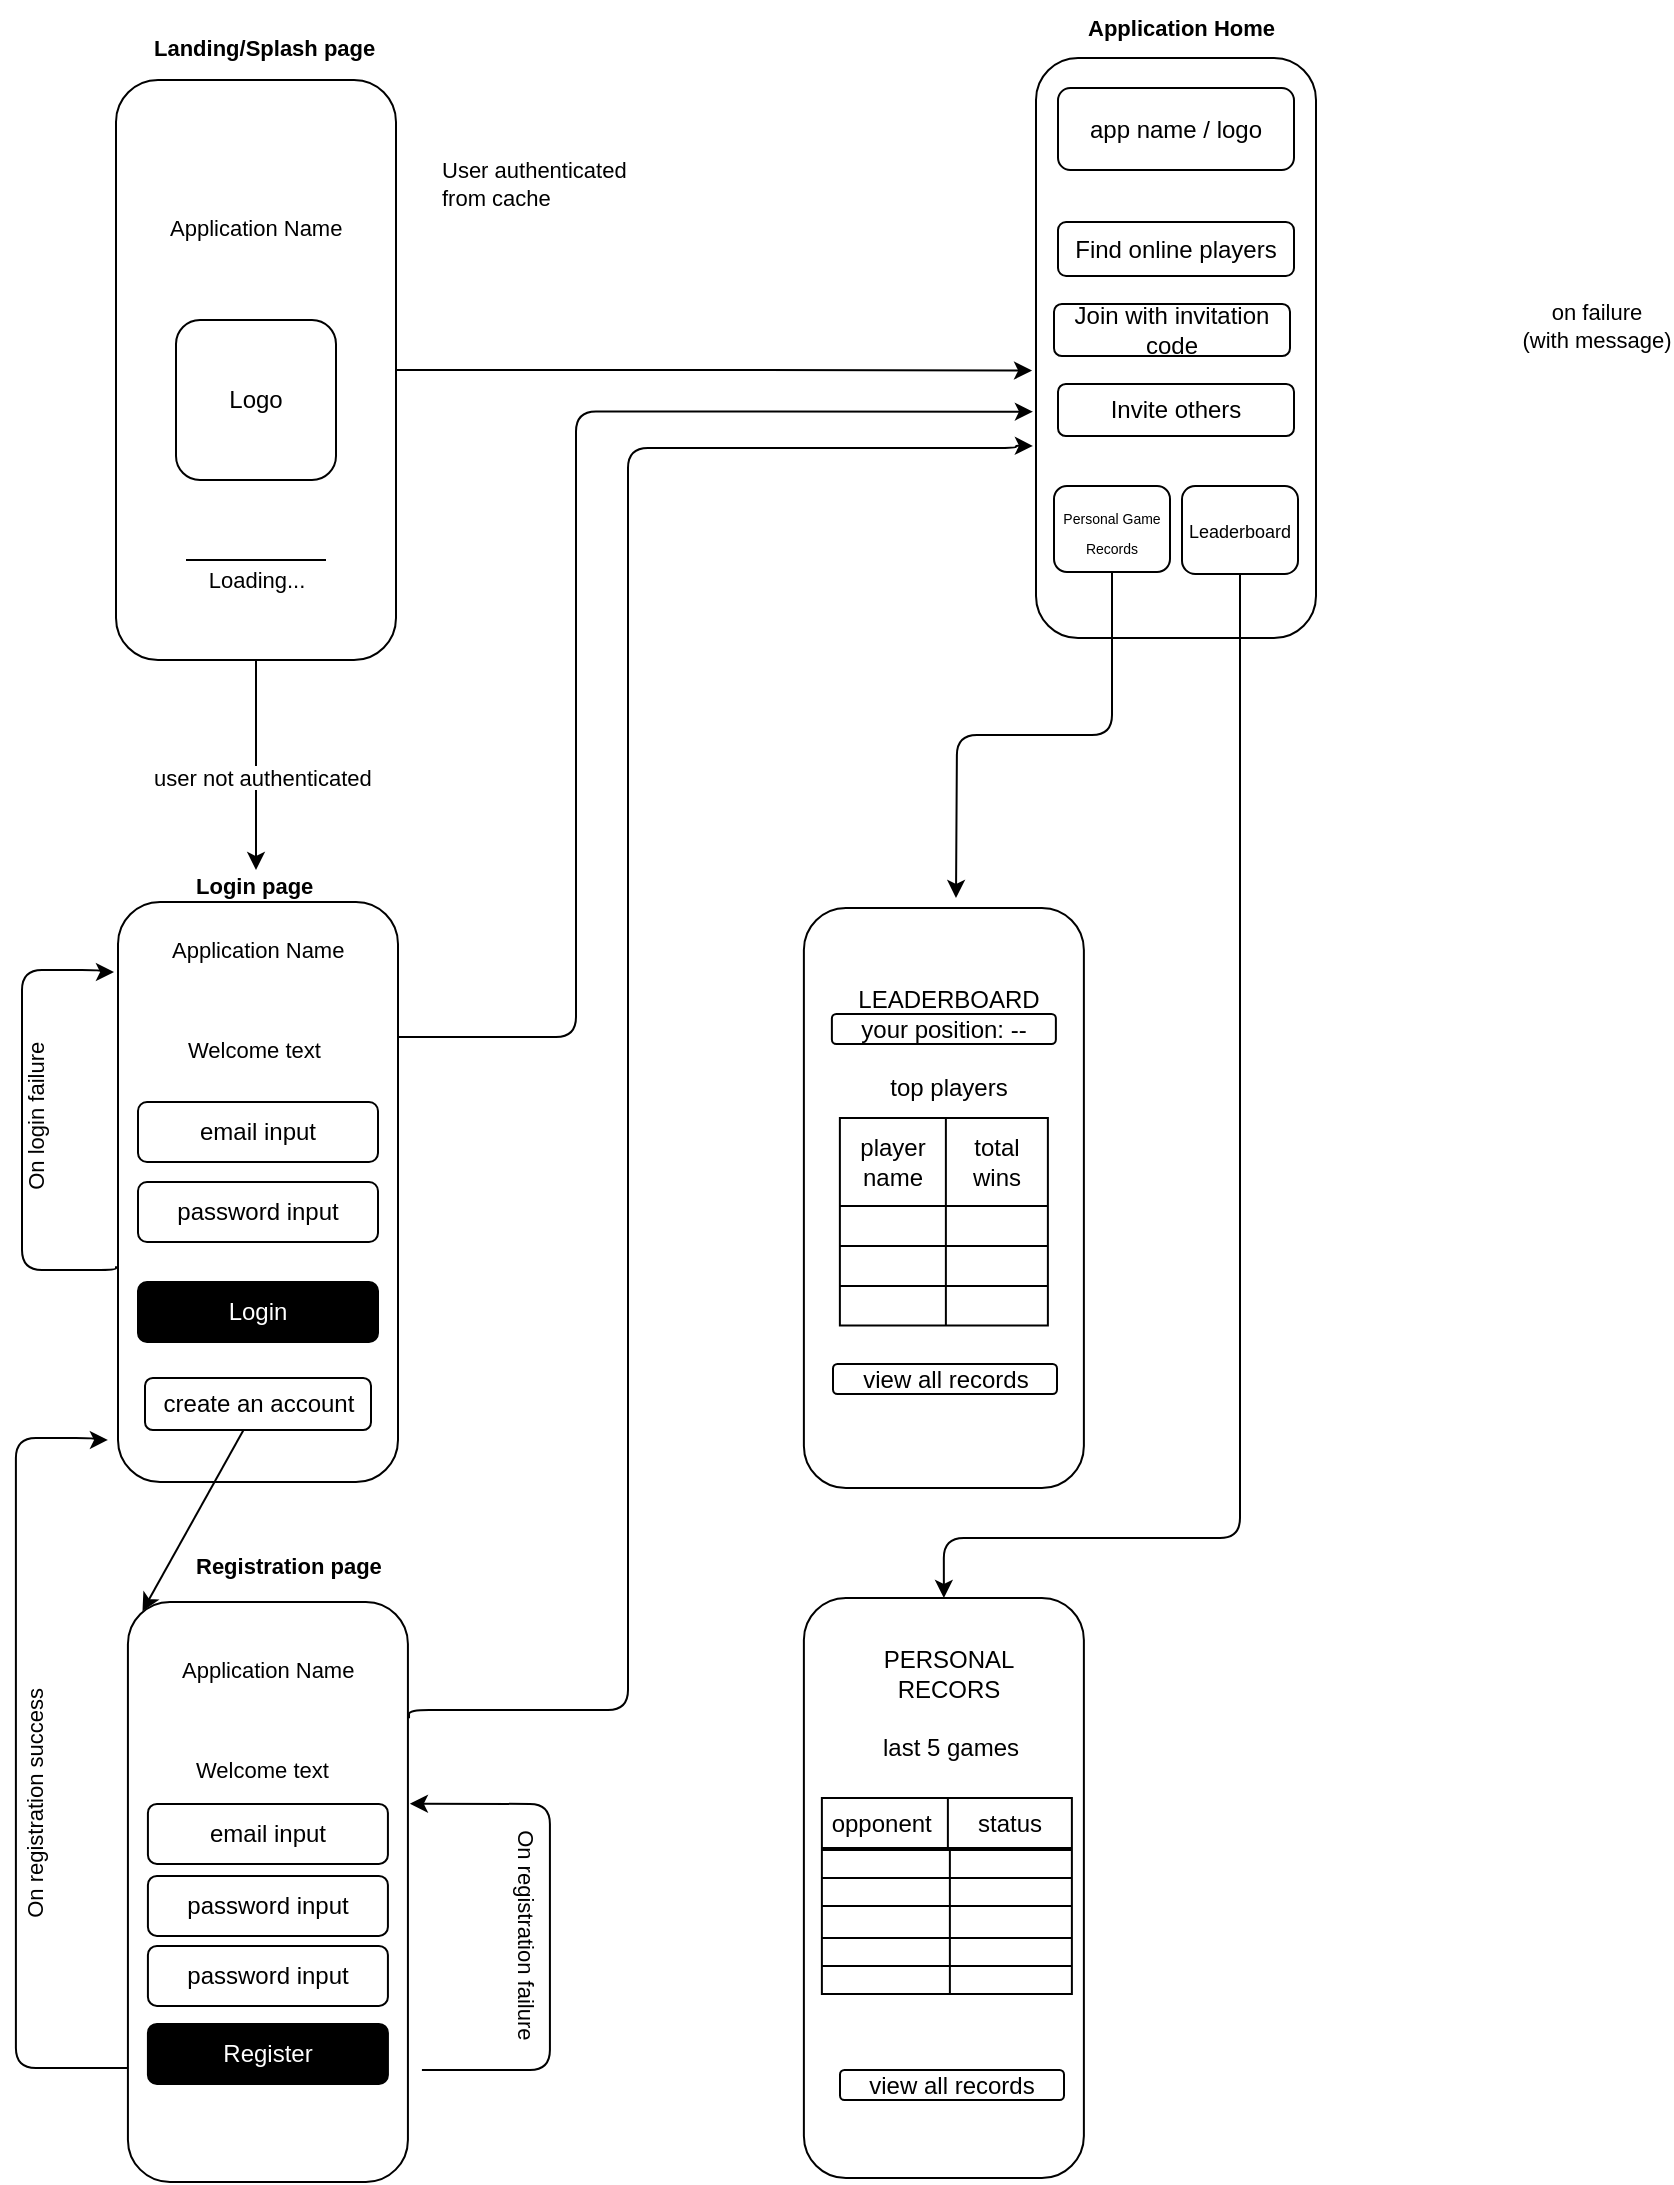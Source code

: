 <mxfile version="22.0.8" type="device">
  <diagram name="Page-1" id="q21v9VMaZ5GQ3Boq6yVd">
    <mxGraphModel dx="1396" dy="890" grid="1" gridSize="10" guides="1" tooltips="1" connect="1" arrows="1" fold="1" page="1" pageScale="1" pageWidth="1920" pageHeight="1200" math="0" shadow="0">
      <root>
        <mxCell id="0" />
        <mxCell id="1" parent="0" />
        <mxCell id="XXvjQiuoDlwYBHkbLlCv-8" value="" style="endArrow=classic;html=1;rounded=1;exitX=0.5;exitY=1;exitDx=0;exitDy=0;labelBackgroundColor=none;fontColor=default;" edge="1" parent="1" source="XXvjQiuoDlwYBHkbLlCv-12">
          <mxGeometry width="50" height="50" relative="1" as="geometry">
            <mxPoint x="430" y="471" as="sourcePoint" />
            <mxPoint x="140" y="446" as="targetPoint" />
          </mxGeometry>
        </mxCell>
        <mxCell id="XXvjQiuoDlwYBHkbLlCv-9" value="&lt;div style=&quot;text-align: center;&quot;&gt;&lt;span style=&quot;font-size: 11px; background-color: rgb(255, 255, 255);&quot;&gt;user not authenticated&lt;/span&gt;&lt;/div&gt;" style="text;whiteSpace=wrap;html=1;labelBackgroundColor=none;rounded=1;" vertex="1" parent="1">
          <mxGeometry x="87" y="386" width="112" height="32" as="geometry" />
        </mxCell>
        <mxCell id="XXvjQiuoDlwYBHkbLlCv-10" value="&lt;span style=&quot;color: rgb(0, 0, 0); font-family: Helvetica; font-size: 11px; font-style: normal; font-variant-ligatures: normal; font-variant-caps: normal; letter-spacing: normal; orphans: 2; text-align: center; text-indent: 0px; text-transform: none; widows: 2; word-spacing: 0px; -webkit-text-stroke-width: 0px; background-color: rgb(255, 255, 255); text-decoration-thickness: initial; text-decoration-style: initial; text-decoration-color: initial; float: none; display: inline !important;&quot;&gt;Landing/Splash page&lt;/span&gt;" style="text;whiteSpace=wrap;html=1;labelBackgroundColor=none;rounded=1;fontStyle=1" vertex="1" parent="1">
          <mxGeometry x="87" y="21" width="115" height="40" as="geometry" />
        </mxCell>
        <mxCell id="XXvjQiuoDlwYBHkbLlCv-11" value="" style="group;labelBackgroundColor=none;rounded=1;" vertex="1" connectable="0" parent="1">
          <mxGeometry x="70" y="51" width="140" height="290" as="geometry" />
        </mxCell>
        <mxCell id="XXvjQiuoDlwYBHkbLlCv-12" value="" style="rounded=1;whiteSpace=wrap;html=1;labelBackgroundColor=none;" vertex="1" parent="XXvjQiuoDlwYBHkbLlCv-11">
          <mxGeometry width="140" height="290" as="geometry" />
        </mxCell>
        <mxCell id="XXvjQiuoDlwYBHkbLlCv-13" value="Logo" style="whiteSpace=wrap;html=1;aspect=fixed;labelBackgroundColor=none;rounded=1;" vertex="1" parent="XXvjQiuoDlwYBHkbLlCv-11">
          <mxGeometry x="30" y="120" width="80" height="80" as="geometry" />
        </mxCell>
        <mxCell id="XXvjQiuoDlwYBHkbLlCv-14" value="" style="endArrow=none;html=1;rounded=1;labelBackgroundColor=none;fontColor=default;" edge="1" parent="XXvjQiuoDlwYBHkbLlCv-11">
          <mxGeometry width="50" height="50" relative="1" as="geometry">
            <mxPoint x="35" y="240" as="sourcePoint" />
            <mxPoint x="105" y="240" as="targetPoint" />
          </mxGeometry>
        </mxCell>
        <mxCell id="XXvjQiuoDlwYBHkbLlCv-15" value="Loading..." style="edgeLabel;html=1;align=center;verticalAlign=middle;resizable=0;points=[];labelBackgroundColor=none;rounded=1;" vertex="1" connectable="0" parent="XXvjQiuoDlwYBHkbLlCv-14">
          <mxGeometry x="0.6" y="-4" relative="1" as="geometry">
            <mxPoint x="-21" y="6" as="offset" />
          </mxGeometry>
        </mxCell>
        <mxCell id="XXvjQiuoDlwYBHkbLlCv-16" value="&lt;span style=&quot;color: rgb(0, 0, 0); font-family: Helvetica; font-size: 11px; font-style: normal; font-variant-ligatures: normal; font-variant-caps: normal; font-weight: 400; letter-spacing: normal; orphans: 2; text-align: center; text-indent: 0px; text-transform: none; widows: 2; word-spacing: 0px; -webkit-text-stroke-width: 0px; background-color: rgb(255, 255, 255); text-decoration-thickness: initial; text-decoration-style: initial; text-decoration-color: initial; float: none; display: inline !important;&quot;&gt;Application Name&lt;/span&gt;" style="text;whiteSpace=wrap;html=1;labelBackgroundColor=none;rounded=1;" vertex="1" parent="XXvjQiuoDlwYBHkbLlCv-11">
          <mxGeometry x="25" y="60" width="90" height="40" as="geometry" />
        </mxCell>
        <mxCell id="XXvjQiuoDlwYBHkbLlCv-17" value="" style="group;labelBackgroundColor=none;rounded=1;" vertex="1" connectable="0" parent="1">
          <mxGeometry x="71" y="462" width="140" height="290" as="geometry" />
        </mxCell>
        <mxCell id="XXvjQiuoDlwYBHkbLlCv-18" value="" style="rounded=1;whiteSpace=wrap;html=1;labelBackgroundColor=none;" vertex="1" parent="XXvjQiuoDlwYBHkbLlCv-17">
          <mxGeometry width="140" height="290" as="geometry" />
        </mxCell>
        <mxCell id="XXvjQiuoDlwYBHkbLlCv-19" value="&lt;span style=&quot;color: rgb(0, 0, 0); font-family: Helvetica; font-size: 11px; font-style: normal; font-variant-ligatures: normal; font-variant-caps: normal; font-weight: 400; letter-spacing: normal; orphans: 2; text-align: center; text-indent: 0px; text-transform: none; widows: 2; word-spacing: 0px; -webkit-text-stroke-width: 0px; background-color: rgb(255, 255, 255); text-decoration-thickness: initial; text-decoration-style: initial; text-decoration-color: initial; float: none; display: inline !important;&quot;&gt;Application Name&lt;/span&gt;" style="text;whiteSpace=wrap;html=1;labelBackgroundColor=none;rounded=1;" vertex="1" parent="XXvjQiuoDlwYBHkbLlCv-17">
          <mxGeometry x="25" y="10" width="90" height="40" as="geometry" />
        </mxCell>
        <mxCell id="XXvjQiuoDlwYBHkbLlCv-20" value="&lt;span style=&quot;color: rgb(0, 0, 0); font-family: Helvetica; font-size: 11px; font-style: normal; font-variant-ligatures: normal; font-variant-caps: normal; font-weight: 400; letter-spacing: normal; orphans: 2; text-align: center; text-indent: 0px; text-transform: none; widows: 2; word-spacing: 0px; -webkit-text-stroke-width: 0px; background-color: rgb(255, 255, 255); text-decoration-thickness: initial; text-decoration-style: initial; text-decoration-color: initial; float: none; display: inline !important;&quot;&gt;Welcome text&lt;/span&gt;" style="text;whiteSpace=wrap;html=1;labelBackgroundColor=none;rounded=1;" vertex="1" parent="XXvjQiuoDlwYBHkbLlCv-17">
          <mxGeometry x="32.5" y="60" width="75" height="40" as="geometry" />
        </mxCell>
        <mxCell id="XXvjQiuoDlwYBHkbLlCv-21" value="email input" style="rounded=1;whiteSpace=wrap;html=1;labelBackgroundColor=none;" vertex="1" parent="XXvjQiuoDlwYBHkbLlCv-17">
          <mxGeometry x="10" y="100" width="120" height="30" as="geometry" />
        </mxCell>
        <mxCell id="XXvjQiuoDlwYBHkbLlCv-22" value="password input" style="rounded=1;whiteSpace=wrap;html=1;labelBackgroundColor=none;" vertex="1" parent="XXvjQiuoDlwYBHkbLlCv-17">
          <mxGeometry x="10" y="140" width="120" height="30" as="geometry" />
        </mxCell>
        <mxCell id="XXvjQiuoDlwYBHkbLlCv-23" value="&lt;font color=&quot;#ffffff&quot;&gt;Login&lt;/font&gt;" style="rounded=1;whiteSpace=wrap;html=1;labelBackgroundColor=none;fillColor=#000000;" vertex="1" parent="XXvjQiuoDlwYBHkbLlCv-17">
          <mxGeometry x="10" y="190" width="120" height="30" as="geometry" />
        </mxCell>
        <mxCell id="XXvjQiuoDlwYBHkbLlCv-24" value="create an account" style="text;html=1;align=center;verticalAlign=middle;resizable=0;points=[];autosize=1;strokeColor=default;fillColor=none;labelBackgroundColor=none;rounded=1;" vertex="1" parent="XXvjQiuoDlwYBHkbLlCv-17">
          <mxGeometry x="13.5" y="238" width="113" height="26" as="geometry" />
        </mxCell>
        <mxCell id="XXvjQiuoDlwYBHkbLlCv-25" value="" style="rounded=1;whiteSpace=wrap;html=1;labelBackgroundColor=none;" vertex="1" parent="1">
          <mxGeometry x="75.96" y="811.96" width="140" height="290" as="geometry" />
        </mxCell>
        <mxCell id="XXvjQiuoDlwYBHkbLlCv-26" value="" style="group;labelBackgroundColor=none;rounded=1;" vertex="1" connectable="0" parent="1">
          <mxGeometry x="85.96" y="831.96" width="120" height="210" as="geometry" />
        </mxCell>
        <mxCell id="XXvjQiuoDlwYBHkbLlCv-27" value="&lt;span style=&quot;color: rgb(0, 0, 0); font-family: Helvetica; font-size: 11px; font-style: normal; font-variant-ligatures: normal; font-variant-caps: normal; font-weight: 400; letter-spacing: normal; orphans: 2; text-align: center; text-indent: 0px; text-transform: none; widows: 2; word-spacing: 0px; -webkit-text-stroke-width: 0px; background-color: rgb(255, 255, 255); text-decoration-thickness: initial; text-decoration-style: initial; text-decoration-color: initial; float: none; display: inline !important;&quot;&gt;Application Name&lt;/span&gt;" style="text;whiteSpace=wrap;html=1;labelBackgroundColor=none;rounded=1;" vertex="1" parent="XXvjQiuoDlwYBHkbLlCv-26">
          <mxGeometry x="15" width="90" height="40" as="geometry" />
        </mxCell>
        <mxCell id="XXvjQiuoDlwYBHkbLlCv-28" value="&lt;span style=&quot;color: rgb(0, 0, 0); font-family: Helvetica; font-size: 11px; font-style: normal; font-variant-ligatures: normal; font-variant-caps: normal; font-weight: 400; letter-spacing: normal; orphans: 2; text-align: center; text-indent: 0px; text-transform: none; widows: 2; word-spacing: 0px; -webkit-text-stroke-width: 0px; background-color: rgb(255, 255, 255); text-decoration-thickness: initial; text-decoration-style: initial; text-decoration-color: initial; float: none; display: inline !important;&quot;&gt;Welcome text&lt;/span&gt;" style="text;whiteSpace=wrap;html=1;labelBackgroundColor=none;rounded=1;" vertex="1" parent="XXvjQiuoDlwYBHkbLlCv-26">
          <mxGeometry x="22.5" y="50" width="75" height="40" as="geometry" />
        </mxCell>
        <mxCell id="XXvjQiuoDlwYBHkbLlCv-29" value="email input" style="rounded=1;whiteSpace=wrap;html=1;labelBackgroundColor=none;" vertex="1" parent="XXvjQiuoDlwYBHkbLlCv-26">
          <mxGeometry y="81" width="120" height="30" as="geometry" />
        </mxCell>
        <mxCell id="XXvjQiuoDlwYBHkbLlCv-30" value="password input" style="rounded=1;whiteSpace=wrap;html=1;labelBackgroundColor=none;" vertex="1" parent="XXvjQiuoDlwYBHkbLlCv-26">
          <mxGeometry y="117" width="120" height="30" as="geometry" />
        </mxCell>
        <mxCell id="XXvjQiuoDlwYBHkbLlCv-31" value="password input" style="rounded=1;whiteSpace=wrap;html=1;labelBackgroundColor=none;" vertex="1" parent="XXvjQiuoDlwYBHkbLlCv-26">
          <mxGeometry y="152" width="120" height="30" as="geometry" />
        </mxCell>
        <mxCell id="XXvjQiuoDlwYBHkbLlCv-32" value="&lt;font color=&quot;#ffffff&quot;&gt;Register&lt;/font&gt;" style="rounded=1;whiteSpace=wrap;html=1;labelBackgroundColor=none;fillColor=#000000;" vertex="1" parent="1">
          <mxGeometry x="85.96" y="1022.96" width="120" height="30" as="geometry" />
        </mxCell>
        <mxCell id="XXvjQiuoDlwYBHkbLlCv-33" value="" style="endArrow=classic;html=1;rounded=1;entryX=0.052;entryY=0.016;entryDx=0;entryDy=0;entryPerimeter=0;labelBackgroundColor=none;fontColor=default;" edge="1" parent="1" source="XXvjQiuoDlwYBHkbLlCv-24" target="XXvjQiuoDlwYBHkbLlCv-25">
          <mxGeometry width="50" height="50" relative="1" as="geometry">
            <mxPoint x="139.956" y="752.96" as="sourcePoint" />
            <mxPoint x="357.96" y="831.96" as="targetPoint" />
          </mxGeometry>
        </mxCell>
        <mxCell id="XXvjQiuoDlwYBHkbLlCv-34" style="edgeStyle=orthogonalEdgeStyle;rounded=1;orthogonalLoop=1;jettySize=auto;html=1;exitX=0;exitY=0.25;exitDx=0;exitDy=0;labelBackgroundColor=none;fontColor=default;" edge="1" parent="1">
          <mxGeometry relative="1" as="geometry">
            <mxPoint x="65.96" y="730.96" as="targetPoint" />
            <mxPoint x="75.96" y="1044.96" as="sourcePoint" />
            <Array as="points">
              <mxPoint x="19.96" y="1044.96" />
              <mxPoint x="19.96" y="729.96" />
              <mxPoint x="59.96" y="729.96" />
              <mxPoint x="59.96" y="730.96" />
            </Array>
          </mxGeometry>
        </mxCell>
        <mxCell id="XXvjQiuoDlwYBHkbLlCv-35" value="&amp;nbsp; On registration success&amp;nbsp;&amp;nbsp;" style="edgeLabel;html=1;align=center;verticalAlign=middle;resizable=0;points=[];rotation=270;labelBackgroundColor=none;rounded=1;" vertex="1" connectable="0" parent="XXvjQiuoDlwYBHkbLlCv-34">
          <mxGeometry x="-0.843" y="3" relative="1" as="geometry">
            <mxPoint x="-14" y="-135" as="offset" />
          </mxGeometry>
        </mxCell>
        <mxCell id="XXvjQiuoDlwYBHkbLlCv-36" value="" style="endArrow=classic;html=1;rounded=1;entryX=1.007;entryY=0.348;entryDx=0;entryDy=0;entryPerimeter=0;labelBackgroundColor=none;fontColor=default;" edge="1" parent="1" target="XXvjQiuoDlwYBHkbLlCv-25">
          <mxGeometry width="50" height="50" relative="1" as="geometry">
            <mxPoint x="222.96" y="1045.96" as="sourcePoint" />
            <mxPoint x="233.96" y="909.96" as="targetPoint" />
            <Array as="points">
              <mxPoint x="286.96" y="1045.96" />
              <mxPoint x="286.96" y="912.96" />
            </Array>
          </mxGeometry>
        </mxCell>
        <mxCell id="XXvjQiuoDlwYBHkbLlCv-37" value="&lt;span style=&quot;color: rgb(0, 0, 0); font-family: Helvetica; font-size: 11px; font-style: normal; font-variant-ligatures: normal; font-variant-caps: normal; font-weight: 400; letter-spacing: normal; orphans: 2; text-align: center; text-indent: 0px; text-transform: none; widows: 2; word-spacing: 0px; -webkit-text-stroke-width: 0px; background-color: rgb(255, 255, 255); text-decoration-thickness: initial; text-decoration-style: initial; text-decoration-color: initial; float: none; display: inline !important;&quot;&gt;&amp;nbsp; On registration failure&amp;nbsp;&amp;nbsp;&lt;/span&gt;" style="text;whiteSpace=wrap;html=1;rotation=90;labelBackgroundColor=none;rounded=1;" vertex="1" parent="1">
          <mxGeometry x="196.003" y="974.964" width="150" height="36" as="geometry" />
        </mxCell>
        <mxCell id="XXvjQiuoDlwYBHkbLlCv-38" style="edgeStyle=orthogonalEdgeStyle;rounded=1;orthogonalLoop=1;jettySize=auto;html=1;exitX=-0.007;exitY=0.628;exitDx=0;exitDy=0;exitPerimeter=0;labelBackgroundColor=none;fontColor=default;" edge="1" parent="1" source="XXvjQiuoDlwYBHkbLlCv-18">
          <mxGeometry relative="1" as="geometry">
            <mxPoint x="69" y="497" as="targetPoint" />
            <mxPoint x="79" y="811" as="sourcePoint" />
            <Array as="points">
              <mxPoint x="70" y="646" />
              <mxPoint x="23" y="646" />
              <mxPoint x="23" y="496" />
              <mxPoint x="63" y="496" />
            </Array>
          </mxGeometry>
        </mxCell>
        <mxCell id="XXvjQiuoDlwYBHkbLlCv-39" value="&amp;nbsp; On login failure&amp;nbsp;&amp;nbsp;" style="edgeLabel;html=1;align=center;verticalAlign=middle;resizable=0;points=[];rotation=270;labelBackgroundColor=none;rounded=1;" vertex="1" connectable="0" parent="XXvjQiuoDlwYBHkbLlCv-38">
          <mxGeometry x="-0.843" y="3" relative="1" as="geometry">
            <mxPoint x="-23" y="-79" as="offset" />
          </mxGeometry>
        </mxCell>
        <mxCell id="XXvjQiuoDlwYBHkbLlCv-40" value="&lt;span style=&quot;color: rgb(0, 0, 0); font-family: Helvetica; font-size: 11px; font-style: normal; font-variant-ligatures: normal; font-variant-caps: normal; font-weight: 400; letter-spacing: normal; orphans: 2; text-align: center; text-indent: 0px; text-transform: none; widows: 2; word-spacing: 0px; -webkit-text-stroke-width: 0px; background-color: rgb(255, 255, 255); text-decoration-thickness: initial; text-decoration-style: initial; text-decoration-color: initial; float: none; display: inline !important;&quot;&gt;User authenticated from cache&lt;/span&gt;" style="text;whiteSpace=wrap;html=1;labelBackgroundColor=none;rounded=1;" vertex="1" parent="1">
          <mxGeometry x="231" y="82" width="115" height="40" as="geometry" />
        </mxCell>
        <mxCell id="XXvjQiuoDlwYBHkbLlCv-41" value="&lt;span style=&quot;color: rgb(0, 0, 0); font-family: Helvetica; font-size: 11px; font-style: normal; font-variant-ligatures: normal; font-variant-caps: normal; letter-spacing: normal; orphans: 2; text-align: center; text-indent: 0px; text-transform: none; widows: 2; word-spacing: 0px; -webkit-text-stroke-width: 0px; background-color: rgb(255, 255, 255); text-decoration-thickness: initial; text-decoration-style: initial; text-decoration-color: initial; float: none; display: inline !important;&quot;&gt;Login page&lt;/span&gt;" style="text;whiteSpace=wrap;html=1;labelBackgroundColor=none;rounded=1;fontStyle=1" vertex="1" parent="1">
          <mxGeometry x="108" y="440" width="115" height="40" as="geometry" />
        </mxCell>
        <mxCell id="XXvjQiuoDlwYBHkbLlCv-42" value="&lt;span style=&quot;color: rgb(0, 0, 0); font-family: Helvetica; font-size: 11px; font-style: normal; font-variant-ligatures: normal; font-variant-caps: normal; letter-spacing: normal; orphans: 2; text-align: center; text-indent: 0px; text-transform: none; widows: 2; word-spacing: 0px; -webkit-text-stroke-width: 0px; background-color: rgb(255, 255, 255); text-decoration-thickness: initial; text-decoration-style: initial; text-decoration-color: initial; float: none; display: inline !important;&quot;&gt;Registration page&lt;/span&gt;" style="text;whiteSpace=wrap;html=1;labelBackgroundColor=none;rounded=1;fontStyle=1" vertex="1" parent="1">
          <mxGeometry x="108" y="780" width="115" height="40" as="geometry" />
        </mxCell>
        <mxCell id="XXvjQiuoDlwYBHkbLlCv-45" value="" style="rounded=1;whiteSpace=wrap;html=1;labelBackgroundColor=none;" vertex="1" parent="1">
          <mxGeometry x="530" y="40" width="140" height="290" as="geometry" />
        </mxCell>
        <mxCell id="XXvjQiuoDlwYBHkbLlCv-46" value="app name / logo" style="rounded=1;whiteSpace=wrap;html=1;labelBackgroundColor=none;" vertex="1" parent="1">
          <mxGeometry x="541" y="55" width="118" height="41" as="geometry" />
        </mxCell>
        <mxCell id="XXvjQiuoDlwYBHkbLlCv-47" value="Find online players" style="rounded=1;whiteSpace=wrap;html=1;labelBackgroundColor=none;" vertex="1" parent="1">
          <mxGeometry x="541" y="122" width="118" height="27" as="geometry" />
        </mxCell>
        <mxCell id="XXvjQiuoDlwYBHkbLlCv-48" value="Join with invitation code" style="rounded=1;whiteSpace=wrap;html=1;labelBackgroundColor=none;" vertex="1" parent="1">
          <mxGeometry x="539" y="163" width="118" height="26" as="geometry" />
        </mxCell>
        <mxCell id="XXvjQiuoDlwYBHkbLlCv-100" style="edgeStyle=orthogonalEdgeStyle;rounded=1;orthogonalLoop=1;jettySize=auto;html=1;exitX=0.5;exitY=1;exitDx=0;exitDy=0;" edge="1" parent="1" source="XXvjQiuoDlwYBHkbLlCv-49">
          <mxGeometry relative="1" as="geometry">
            <mxPoint x="490" y="460" as="targetPoint" />
          </mxGeometry>
        </mxCell>
        <mxCell id="XXvjQiuoDlwYBHkbLlCv-49" value="&lt;font style=&quot;font-size: 7px;&quot;&gt;Personal Game Records&lt;/font&gt;" style="rounded=1;whiteSpace=wrap;html=1;labelBackgroundColor=none;" vertex="1" parent="1">
          <mxGeometry x="539" y="254" width="58" height="43" as="geometry" />
        </mxCell>
        <mxCell id="XXvjQiuoDlwYBHkbLlCv-101" style="edgeStyle=orthogonalEdgeStyle;rounded=1;orthogonalLoop=1;jettySize=auto;html=1;exitX=0.5;exitY=1;exitDx=0;exitDy=0;entryX=0.5;entryY=0;entryDx=0;entryDy=0;" edge="1" parent="1" source="XXvjQiuoDlwYBHkbLlCv-50" target="XXvjQiuoDlwYBHkbLlCv-54">
          <mxGeometry relative="1" as="geometry">
            <Array as="points">
              <mxPoint x="632" y="780" />
              <mxPoint x="484" y="780" />
            </Array>
          </mxGeometry>
        </mxCell>
        <mxCell id="XXvjQiuoDlwYBHkbLlCv-50" value="&lt;font style=&quot;font-size: 9px;&quot;&gt;Leaderboard&lt;/font&gt;" style="rounded=1;whiteSpace=wrap;html=1;labelBackgroundColor=none;" vertex="1" parent="1">
          <mxGeometry x="603" y="254" width="58" height="44" as="geometry" />
        </mxCell>
        <mxCell id="XXvjQiuoDlwYBHkbLlCv-51" value="&amp;nbsp;on failure&amp;nbsp;&lt;br&gt;(with message)" style="edgeLabel;html=1;align=center;verticalAlign=middle;resizable=0;points=[];" vertex="1" connectable="0" parent="1">
          <mxGeometry x="809.996" y="174.003" as="geometry" />
        </mxCell>
        <mxCell id="XXvjQiuoDlwYBHkbLlCv-52" value="&lt;span style=&quot;color: rgb(0, 0, 0); font-family: Helvetica; font-size: 11px; font-style: normal; font-variant-ligatures: normal; font-variant-caps: normal; letter-spacing: normal; orphans: 2; text-align: center; text-indent: 0px; text-transform: none; widows: 2; word-spacing: 0px; -webkit-text-stroke-width: 0px; background-color: rgb(255, 255, 255); text-decoration-thickness: initial; text-decoration-style: initial; text-decoration-color: initial; float: none; display: inline !important;&quot;&gt;Application Home&amp;nbsp;&lt;/span&gt;" style="text;whiteSpace=wrap;html=1;labelBackgroundColor=none;rounded=1;fontStyle=1" vertex="1" parent="1">
          <mxGeometry x="553.94" y="11" width="115" height="40" as="geometry" />
        </mxCell>
        <mxCell id="XXvjQiuoDlwYBHkbLlCv-53" value="Invite others" style="rounded=1;whiteSpace=wrap;html=1;labelBackgroundColor=none;" vertex="1" parent="1">
          <mxGeometry x="541" y="203" width="118" height="26" as="geometry" />
        </mxCell>
        <mxCell id="XXvjQiuoDlwYBHkbLlCv-97" value="" style="group" vertex="1" connectable="0" parent="1">
          <mxGeometry x="413.94" y="455" width="140" height="290" as="geometry" />
        </mxCell>
        <mxCell id="XXvjQiuoDlwYBHkbLlCv-60" value="view all records" style="rounded=1;whiteSpace=wrap;html=1;" vertex="1" parent="XXvjQiuoDlwYBHkbLlCv-97">
          <mxGeometry x="4.56" y="228" width="112" height="15" as="geometry" />
        </mxCell>
        <mxCell id="XXvjQiuoDlwYBHkbLlCv-61" value="" style="rounded=1;whiteSpace=wrap;html=1;labelBackgroundColor=none;" vertex="1" parent="XXvjQiuoDlwYBHkbLlCv-97">
          <mxGeometry y="10" width="140" height="290" as="geometry" />
        </mxCell>
        <mxCell id="XXvjQiuoDlwYBHkbLlCv-79" value="LEADERBOARD" style="text;html=1;align=center;verticalAlign=middle;resizable=0;points=[];autosize=1;strokeColor=none;fillColor=none;" vertex="1" parent="XXvjQiuoDlwYBHkbLlCv-97">
          <mxGeometry x="17.56" y="43" width="109" height="26" as="geometry" />
        </mxCell>
        <mxCell id="XXvjQiuoDlwYBHkbLlCv-80" value="top players" style="text;html=1;align=center;verticalAlign=middle;resizable=0;points=[];autosize=1;strokeColor=none;fillColor=none;" vertex="1" parent="XXvjQiuoDlwYBHkbLlCv-97">
          <mxGeometry x="33.56" y="87" width="77" height="26" as="geometry" />
        </mxCell>
        <mxCell id="XXvjQiuoDlwYBHkbLlCv-81" value="" style="shape=table;startSize=0;container=1;collapsible=0;childLayout=tableLayout;" vertex="1" parent="XXvjQiuoDlwYBHkbLlCv-97">
          <mxGeometry x="18" y="115" width="104" height="103.724" as="geometry" />
        </mxCell>
        <mxCell id="XXvjQiuoDlwYBHkbLlCv-82" value="" style="shape=tableRow;horizontal=0;startSize=0;swimlaneHead=0;swimlaneBody=0;strokeColor=inherit;top=0;left=0;bottom=0;right=0;collapsible=0;dropTarget=0;fillColor=none;points=[[0,0.5],[1,0.5]];portConstraint=eastwest;" vertex="1" parent="XXvjQiuoDlwYBHkbLlCv-81">
          <mxGeometry width="104" height="44" as="geometry" />
        </mxCell>
        <mxCell id="XXvjQiuoDlwYBHkbLlCv-83" value="player&lt;br&gt;name" style="shape=partialRectangle;html=1;whiteSpace=wrap;connectable=0;strokeColor=inherit;overflow=hidden;fillColor=none;top=0;left=0;bottom=0;right=0;pointerEvents=1;" vertex="1" parent="XXvjQiuoDlwYBHkbLlCv-82">
          <mxGeometry width="53" height="44" as="geometry">
            <mxRectangle width="53" height="44" as="alternateBounds" />
          </mxGeometry>
        </mxCell>
        <mxCell id="XXvjQiuoDlwYBHkbLlCv-84" value="total wins" style="shape=partialRectangle;html=1;whiteSpace=wrap;connectable=0;strokeColor=inherit;overflow=hidden;fillColor=none;top=0;left=0;bottom=0;right=0;pointerEvents=1;" vertex="1" parent="XXvjQiuoDlwYBHkbLlCv-82">
          <mxGeometry x="53" width="51" height="44" as="geometry">
            <mxRectangle width="51" height="44" as="alternateBounds" />
          </mxGeometry>
        </mxCell>
        <mxCell id="XXvjQiuoDlwYBHkbLlCv-85" value="" style="shape=tableRow;horizontal=0;startSize=0;swimlaneHead=0;swimlaneBody=0;strokeColor=inherit;top=0;left=0;bottom=0;right=0;collapsible=0;dropTarget=0;fillColor=none;points=[[0,0.5],[1,0.5]];portConstraint=eastwest;" vertex="1" parent="XXvjQiuoDlwYBHkbLlCv-81">
          <mxGeometry y="44" width="104" height="20" as="geometry" />
        </mxCell>
        <mxCell id="XXvjQiuoDlwYBHkbLlCv-86" value="" style="shape=partialRectangle;html=1;whiteSpace=wrap;connectable=0;strokeColor=inherit;overflow=hidden;fillColor=none;top=0;left=0;bottom=0;right=0;pointerEvents=1;" vertex="1" parent="XXvjQiuoDlwYBHkbLlCv-85">
          <mxGeometry width="53" height="20" as="geometry">
            <mxRectangle width="53" height="20" as="alternateBounds" />
          </mxGeometry>
        </mxCell>
        <mxCell id="XXvjQiuoDlwYBHkbLlCv-87" value="" style="shape=partialRectangle;html=1;whiteSpace=wrap;connectable=0;strokeColor=inherit;overflow=hidden;fillColor=none;top=0;left=0;bottom=0;right=0;pointerEvents=1;" vertex="1" parent="XXvjQiuoDlwYBHkbLlCv-85">
          <mxGeometry x="53" width="51" height="20" as="geometry">
            <mxRectangle width="51" height="20" as="alternateBounds" />
          </mxGeometry>
        </mxCell>
        <mxCell id="XXvjQiuoDlwYBHkbLlCv-88" value="" style="shape=tableRow;horizontal=0;startSize=0;swimlaneHead=0;swimlaneBody=0;strokeColor=inherit;top=0;left=0;bottom=0;right=0;collapsible=0;dropTarget=0;fillColor=none;points=[[0,0.5],[1,0.5]];portConstraint=eastwest;" vertex="1" parent="XXvjQiuoDlwYBHkbLlCv-81">
          <mxGeometry y="64" width="104" height="20" as="geometry" />
        </mxCell>
        <mxCell id="XXvjQiuoDlwYBHkbLlCv-89" value="" style="shape=partialRectangle;html=1;whiteSpace=wrap;connectable=0;strokeColor=inherit;overflow=hidden;fillColor=none;top=0;left=0;bottom=0;right=0;pointerEvents=1;" vertex="1" parent="XXvjQiuoDlwYBHkbLlCv-88">
          <mxGeometry width="53" height="20" as="geometry">
            <mxRectangle width="53" height="20" as="alternateBounds" />
          </mxGeometry>
        </mxCell>
        <mxCell id="XXvjQiuoDlwYBHkbLlCv-90" value="" style="shape=partialRectangle;html=1;whiteSpace=wrap;connectable=0;strokeColor=inherit;overflow=hidden;fillColor=none;top=0;left=0;bottom=0;right=0;pointerEvents=1;" vertex="1" parent="XXvjQiuoDlwYBHkbLlCv-88">
          <mxGeometry x="53" width="51" height="20" as="geometry">
            <mxRectangle width="51" height="20" as="alternateBounds" />
          </mxGeometry>
        </mxCell>
        <mxCell id="XXvjQiuoDlwYBHkbLlCv-91" value="" style="shape=tableRow;horizontal=0;startSize=0;swimlaneHead=0;swimlaneBody=0;strokeColor=inherit;top=0;left=0;bottom=0;right=0;collapsible=0;dropTarget=0;fillColor=none;points=[[0,0.5],[1,0.5]];portConstraint=eastwest;" vertex="1" parent="XXvjQiuoDlwYBHkbLlCv-81">
          <mxGeometry y="84" width="104" height="20" as="geometry" />
        </mxCell>
        <mxCell id="XXvjQiuoDlwYBHkbLlCv-92" value="" style="shape=partialRectangle;html=1;whiteSpace=wrap;connectable=0;strokeColor=inherit;overflow=hidden;fillColor=none;top=0;left=0;bottom=0;right=0;pointerEvents=1;" vertex="1" parent="XXvjQiuoDlwYBHkbLlCv-91">
          <mxGeometry width="53" height="20" as="geometry">
            <mxRectangle width="53" height="20" as="alternateBounds" />
          </mxGeometry>
        </mxCell>
        <mxCell id="XXvjQiuoDlwYBHkbLlCv-93" value="" style="shape=partialRectangle;html=1;whiteSpace=wrap;connectable=0;strokeColor=inherit;overflow=hidden;fillColor=none;top=0;left=0;bottom=0;right=0;pointerEvents=1;" vertex="1" parent="XXvjQiuoDlwYBHkbLlCv-91">
          <mxGeometry x="53" width="51" height="20" as="geometry">
            <mxRectangle width="51" height="20" as="alternateBounds" />
          </mxGeometry>
        </mxCell>
        <mxCell id="XXvjQiuoDlwYBHkbLlCv-94" value="view all records" style="rounded=1;whiteSpace=wrap;html=1;" vertex="1" parent="XXvjQiuoDlwYBHkbLlCv-97">
          <mxGeometry x="14.56" y="238" width="112" height="15" as="geometry" />
        </mxCell>
        <mxCell id="XXvjQiuoDlwYBHkbLlCv-95" value="your position: --" style="rounded=1;whiteSpace=wrap;html=1;" vertex="1" parent="XXvjQiuoDlwYBHkbLlCv-97">
          <mxGeometry x="14" y="63" width="112" height="15" as="geometry" />
        </mxCell>
        <mxCell id="XXvjQiuoDlwYBHkbLlCv-98" value="" style="group" vertex="1" connectable="0" parent="1">
          <mxGeometry x="413.94" y="810" width="140.0" height="290" as="geometry" />
        </mxCell>
        <mxCell id="XXvjQiuoDlwYBHkbLlCv-54" value="" style="rounded=1;whiteSpace=wrap;html=1;labelBackgroundColor=none;" vertex="1" parent="XXvjQiuoDlwYBHkbLlCv-98">
          <mxGeometry width="140" height="290" as="geometry" />
        </mxCell>
        <mxCell id="XXvjQiuoDlwYBHkbLlCv-55" value="last 5 games" style="text;html=1;align=center;verticalAlign=middle;resizable=0;points=[];autosize=1;strokeColor=none;fillColor=none;" vertex="1" parent="XXvjQiuoDlwYBHkbLlCv-98">
          <mxGeometry x="29.56" y="62" width="86" height="26" as="geometry" />
        </mxCell>
        <mxCell id="XXvjQiuoDlwYBHkbLlCv-56" value="" style="shape=table;startSize=0;container=1;collapsible=0;childLayout=tableLayout;" vertex="1" parent="XXvjQiuoDlwYBHkbLlCv-98">
          <mxGeometry x="9" y="100" width="125" height="25" as="geometry" />
        </mxCell>
        <mxCell id="XXvjQiuoDlwYBHkbLlCv-57" value="" style="shape=tableRow;horizontal=0;startSize=0;swimlaneHead=0;swimlaneBody=0;strokeColor=inherit;top=0;left=0;bottom=0;right=0;collapsible=0;dropTarget=0;fillColor=none;points=[[0,0.5],[1,0.5]];portConstraint=eastwest;" vertex="1" parent="XXvjQiuoDlwYBHkbLlCv-56">
          <mxGeometry width="125" height="25" as="geometry" />
        </mxCell>
        <mxCell id="XXvjQiuoDlwYBHkbLlCv-58" value="opponent&lt;span style=&quot;white-space: pre;&quot;&gt;&#x9;&lt;/span&gt;" style="shape=partialRectangle;html=1;whiteSpace=wrap;connectable=0;strokeColor=inherit;overflow=hidden;fillColor=none;top=0;left=0;bottom=0;right=0;pointerEvents=1;align=center;" vertex="1" parent="XXvjQiuoDlwYBHkbLlCv-57">
          <mxGeometry width="63" height="25" as="geometry">
            <mxRectangle width="63" height="25" as="alternateBounds" />
          </mxGeometry>
        </mxCell>
        <mxCell id="XXvjQiuoDlwYBHkbLlCv-59" value="status" style="shape=partialRectangle;html=1;whiteSpace=wrap;connectable=0;strokeColor=inherit;overflow=hidden;fillColor=none;top=0;left=0;bottom=0;right=0;pointerEvents=1;" vertex="1" parent="XXvjQiuoDlwYBHkbLlCv-57">
          <mxGeometry x="63" width="62" height="25" as="geometry">
            <mxRectangle width="62" height="25" as="alternateBounds" />
          </mxGeometry>
        </mxCell>
        <mxCell id="XXvjQiuoDlwYBHkbLlCv-62" value="PERSONAL&lt;br&gt;RECORS" style="text;html=1;align=center;verticalAlign=middle;resizable=0;points=[];autosize=1;strokeColor=none;fillColor=none;" vertex="1" parent="XXvjQiuoDlwYBHkbLlCv-98">
          <mxGeometry x="31" y="17" width="83" height="41" as="geometry" />
        </mxCell>
        <mxCell id="XXvjQiuoDlwYBHkbLlCv-63" value="" style="shape=table;startSize=0;container=1;collapsible=0;childLayout=tableLayout;" vertex="1" parent="XXvjQiuoDlwYBHkbLlCv-98">
          <mxGeometry x="9" y="126" width="125" height="72" as="geometry" />
        </mxCell>
        <mxCell id="XXvjQiuoDlwYBHkbLlCv-64" value="" style="shape=tableRow;horizontal=0;startSize=0;swimlaneHead=0;swimlaneBody=0;strokeColor=inherit;top=0;left=0;bottom=0;right=0;collapsible=0;dropTarget=0;fillColor=none;points=[[0,0.5],[1,0.5]];portConstraint=eastwest;" vertex="1" parent="XXvjQiuoDlwYBHkbLlCv-63">
          <mxGeometry width="125" height="14" as="geometry" />
        </mxCell>
        <mxCell id="XXvjQiuoDlwYBHkbLlCv-65" value="" style="shape=partialRectangle;html=1;whiteSpace=wrap;connectable=0;strokeColor=inherit;overflow=hidden;fillColor=none;top=0;left=0;bottom=0;right=0;pointerEvents=1;" vertex="1" parent="XXvjQiuoDlwYBHkbLlCv-64">
          <mxGeometry width="64" height="14" as="geometry">
            <mxRectangle width="64" height="14" as="alternateBounds" />
          </mxGeometry>
        </mxCell>
        <mxCell id="XXvjQiuoDlwYBHkbLlCv-66" value="" style="shape=partialRectangle;html=1;whiteSpace=wrap;connectable=0;strokeColor=inherit;overflow=hidden;fillColor=none;top=0;left=0;bottom=0;right=0;pointerEvents=1;" vertex="1" parent="XXvjQiuoDlwYBHkbLlCv-64">
          <mxGeometry x="64" width="61" height="14" as="geometry">
            <mxRectangle width="61" height="14" as="alternateBounds" />
          </mxGeometry>
        </mxCell>
        <mxCell id="XXvjQiuoDlwYBHkbLlCv-67" value="" style="shape=tableRow;horizontal=0;startSize=0;swimlaneHead=0;swimlaneBody=0;strokeColor=inherit;top=0;left=0;bottom=0;right=0;collapsible=0;dropTarget=0;fillColor=none;points=[[0,0.5],[1,0.5]];portConstraint=eastwest;" vertex="1" parent="XXvjQiuoDlwYBHkbLlCv-63">
          <mxGeometry y="14" width="125" height="14" as="geometry" />
        </mxCell>
        <mxCell id="XXvjQiuoDlwYBHkbLlCv-68" value="" style="shape=partialRectangle;html=1;whiteSpace=wrap;connectable=0;strokeColor=inherit;overflow=hidden;fillColor=none;top=0;left=0;bottom=0;right=0;pointerEvents=1;" vertex="1" parent="XXvjQiuoDlwYBHkbLlCv-67">
          <mxGeometry width="64" height="14" as="geometry">
            <mxRectangle width="64" height="14" as="alternateBounds" />
          </mxGeometry>
        </mxCell>
        <mxCell id="XXvjQiuoDlwYBHkbLlCv-69" value="" style="shape=partialRectangle;html=1;whiteSpace=wrap;connectable=0;strokeColor=inherit;overflow=hidden;fillColor=none;top=0;left=0;bottom=0;right=0;pointerEvents=1;" vertex="1" parent="XXvjQiuoDlwYBHkbLlCv-67">
          <mxGeometry x="64" width="61" height="14" as="geometry">
            <mxRectangle width="61" height="14" as="alternateBounds" />
          </mxGeometry>
        </mxCell>
        <mxCell id="XXvjQiuoDlwYBHkbLlCv-70" value="" style="shape=tableRow;horizontal=0;startSize=0;swimlaneHead=0;swimlaneBody=0;strokeColor=inherit;top=0;left=0;bottom=0;right=0;collapsible=0;dropTarget=0;fillColor=none;points=[[0,0.5],[1,0.5]];portConstraint=eastwest;" vertex="1" parent="XXvjQiuoDlwYBHkbLlCv-63">
          <mxGeometry y="28" width="125" height="16" as="geometry" />
        </mxCell>
        <mxCell id="XXvjQiuoDlwYBHkbLlCv-71" value="" style="shape=partialRectangle;html=1;whiteSpace=wrap;connectable=0;strokeColor=inherit;overflow=hidden;fillColor=none;top=0;left=0;bottom=0;right=0;pointerEvents=1;" vertex="1" parent="XXvjQiuoDlwYBHkbLlCv-70">
          <mxGeometry width="64" height="16" as="geometry">
            <mxRectangle width="64" height="16" as="alternateBounds" />
          </mxGeometry>
        </mxCell>
        <mxCell id="XXvjQiuoDlwYBHkbLlCv-72" value="" style="shape=partialRectangle;html=1;whiteSpace=wrap;connectable=0;strokeColor=inherit;overflow=hidden;fillColor=none;top=0;left=0;bottom=0;right=0;pointerEvents=1;" vertex="1" parent="XXvjQiuoDlwYBHkbLlCv-70">
          <mxGeometry x="64" width="61" height="16" as="geometry">
            <mxRectangle width="61" height="16" as="alternateBounds" />
          </mxGeometry>
        </mxCell>
        <mxCell id="XXvjQiuoDlwYBHkbLlCv-73" value="" style="shape=tableRow;horizontal=0;startSize=0;swimlaneHead=0;swimlaneBody=0;strokeColor=inherit;top=0;left=0;bottom=0;right=0;collapsible=0;dropTarget=0;fillColor=none;points=[[0,0.5],[1,0.5]];portConstraint=eastwest;" vertex="1" parent="XXvjQiuoDlwYBHkbLlCv-63">
          <mxGeometry y="44" width="125" height="14" as="geometry" />
        </mxCell>
        <mxCell id="XXvjQiuoDlwYBHkbLlCv-74" value="" style="shape=partialRectangle;html=1;whiteSpace=wrap;connectable=0;strokeColor=inherit;overflow=hidden;fillColor=none;top=0;left=0;bottom=0;right=0;pointerEvents=1;" vertex="1" parent="XXvjQiuoDlwYBHkbLlCv-73">
          <mxGeometry width="64" height="14" as="geometry">
            <mxRectangle width="64" height="14" as="alternateBounds" />
          </mxGeometry>
        </mxCell>
        <mxCell id="XXvjQiuoDlwYBHkbLlCv-75" value="" style="shape=partialRectangle;html=1;whiteSpace=wrap;connectable=0;strokeColor=inherit;overflow=hidden;fillColor=none;top=0;left=0;bottom=0;right=0;pointerEvents=1;" vertex="1" parent="XXvjQiuoDlwYBHkbLlCv-73">
          <mxGeometry x="64" width="61" height="14" as="geometry">
            <mxRectangle width="61" height="14" as="alternateBounds" />
          </mxGeometry>
        </mxCell>
        <mxCell id="XXvjQiuoDlwYBHkbLlCv-76" value="" style="shape=tableRow;horizontal=0;startSize=0;swimlaneHead=0;swimlaneBody=0;strokeColor=inherit;top=0;left=0;bottom=0;right=0;collapsible=0;dropTarget=0;fillColor=none;points=[[0,0.5],[1,0.5]];portConstraint=eastwest;" vertex="1" parent="XXvjQiuoDlwYBHkbLlCv-63">
          <mxGeometry y="58" width="125" height="14" as="geometry" />
        </mxCell>
        <mxCell id="XXvjQiuoDlwYBHkbLlCv-77" value="" style="shape=partialRectangle;html=1;whiteSpace=wrap;connectable=0;strokeColor=inherit;overflow=hidden;fillColor=none;top=0;left=0;bottom=0;right=0;pointerEvents=1;" vertex="1" parent="XXvjQiuoDlwYBHkbLlCv-76">
          <mxGeometry width="64" height="14" as="geometry">
            <mxRectangle width="64" height="14" as="alternateBounds" />
          </mxGeometry>
        </mxCell>
        <mxCell id="XXvjQiuoDlwYBHkbLlCv-78" value="" style="shape=partialRectangle;html=1;whiteSpace=wrap;connectable=0;strokeColor=inherit;overflow=hidden;fillColor=none;top=0;left=0;bottom=0;right=0;pointerEvents=1;" vertex="1" parent="XXvjQiuoDlwYBHkbLlCv-76">
          <mxGeometry x="64" width="61" height="14" as="geometry">
            <mxRectangle width="61" height="14" as="alternateBounds" />
          </mxGeometry>
        </mxCell>
        <mxCell id="XXvjQiuoDlwYBHkbLlCv-96" value="view all records" style="rounded=1;whiteSpace=wrap;html=1;" vertex="1" parent="XXvjQiuoDlwYBHkbLlCv-98">
          <mxGeometry x="18.06" y="236" width="112" height="15" as="geometry" />
        </mxCell>
        <mxCell id="XXvjQiuoDlwYBHkbLlCv-104" style="edgeStyle=orthogonalEdgeStyle;rounded=1;orthogonalLoop=1;jettySize=auto;html=1;entryX=-0.011;entryY=0.686;entryDx=0;entryDy=0;entryPerimeter=0;exitX=1.004;exitY=0.218;exitDx=0;exitDy=0;exitPerimeter=0;" edge="1" parent="1">
          <mxGeometry relative="1" as="geometry">
            <mxPoint x="216.52" y="870.18" as="sourcePoint" />
            <mxPoint x="528.46" y="233.94" as="targetPoint" />
            <Array as="points">
              <mxPoint x="216" y="866" />
              <mxPoint x="326" y="866" />
              <mxPoint x="326" y="235" />
              <mxPoint x="520" y="235" />
              <mxPoint x="520" y="234" />
            </Array>
          </mxGeometry>
        </mxCell>
        <mxCell id="XXvjQiuoDlwYBHkbLlCv-106" style="edgeStyle=orthogonalEdgeStyle;rounded=1;orthogonalLoop=1;jettySize=auto;html=1;exitX=1;exitY=0.25;exitDx=0;exitDy=0;entryX=-0.011;entryY=0.627;entryDx=0;entryDy=0;entryPerimeter=0;" edge="1" parent="1">
          <mxGeometry relative="1" as="geometry">
            <mxPoint x="211" y="529.5" as="sourcePoint" />
            <mxPoint x="528.46" y="216.83" as="targetPoint" />
            <Array as="points">
              <mxPoint x="300" y="529" />
              <mxPoint x="300" y="217" />
            </Array>
          </mxGeometry>
        </mxCell>
        <mxCell id="XXvjQiuoDlwYBHkbLlCv-107" style="edgeStyle=orthogonalEdgeStyle;rounded=0;orthogonalLoop=1;jettySize=auto;html=1;exitX=1;exitY=0.5;exitDx=0;exitDy=0;entryX=-0.014;entryY=0.539;entryDx=0;entryDy=0;entryPerimeter=0;" edge="1" parent="1" source="XXvjQiuoDlwYBHkbLlCv-12" target="XXvjQiuoDlwYBHkbLlCv-45">
          <mxGeometry relative="1" as="geometry" />
        </mxCell>
      </root>
    </mxGraphModel>
  </diagram>
</mxfile>
